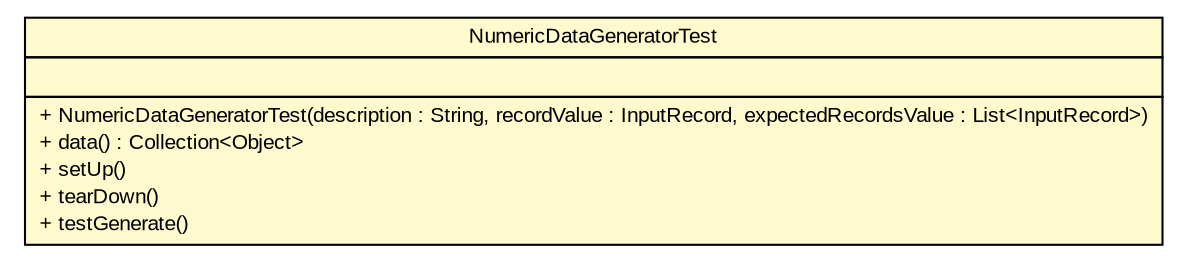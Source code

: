 #!/usr/local/bin/dot
#
# Class diagram 
# Generated by UMLGraph version R5_6 (http://www.umlgraph.org/)
#

digraph G {
	edge [fontname="arial",fontsize=10,labelfontname="arial",labelfontsize=10];
	node [fontname="arial",fontsize=10,shape=plaintext];
	nodesep=0.25;
	ranksep=0.5;
	// com.github.mkolisnyk.aerial.datagenerators.NumericDataGeneratorTest
	c1309 [label=<<table title="com.github.mkolisnyk.aerial.datagenerators.NumericDataGeneratorTest" border="0" cellborder="1" cellspacing="0" cellpadding="2" port="p" bgcolor="lemonChiffon" href="./NumericDataGeneratorTest.html">
		<tr><td><table border="0" cellspacing="0" cellpadding="1">
<tr><td align="center" balign="center"> NumericDataGeneratorTest </td></tr>
		</table></td></tr>
		<tr><td><table border="0" cellspacing="0" cellpadding="1">
<tr><td align="left" balign="left">  </td></tr>
		</table></td></tr>
		<tr><td><table border="0" cellspacing="0" cellpadding="1">
<tr><td align="left" balign="left"> + NumericDataGeneratorTest(description : String, recordValue : InputRecord, expectedRecordsValue : List&lt;InputRecord&gt;) </td></tr>
<tr><td align="left" balign="left"> + data() : Collection&lt;Object&gt; </td></tr>
<tr><td align="left" balign="left"> + setUp() </td></tr>
<tr><td align="left" balign="left"> + tearDown() </td></tr>
<tr><td align="left" balign="left"> + testGenerate() </td></tr>
		</table></td></tr>
		</table>>, URL="./NumericDataGeneratorTest.html", fontname="arial", fontcolor="black", fontsize=10.0];
}

